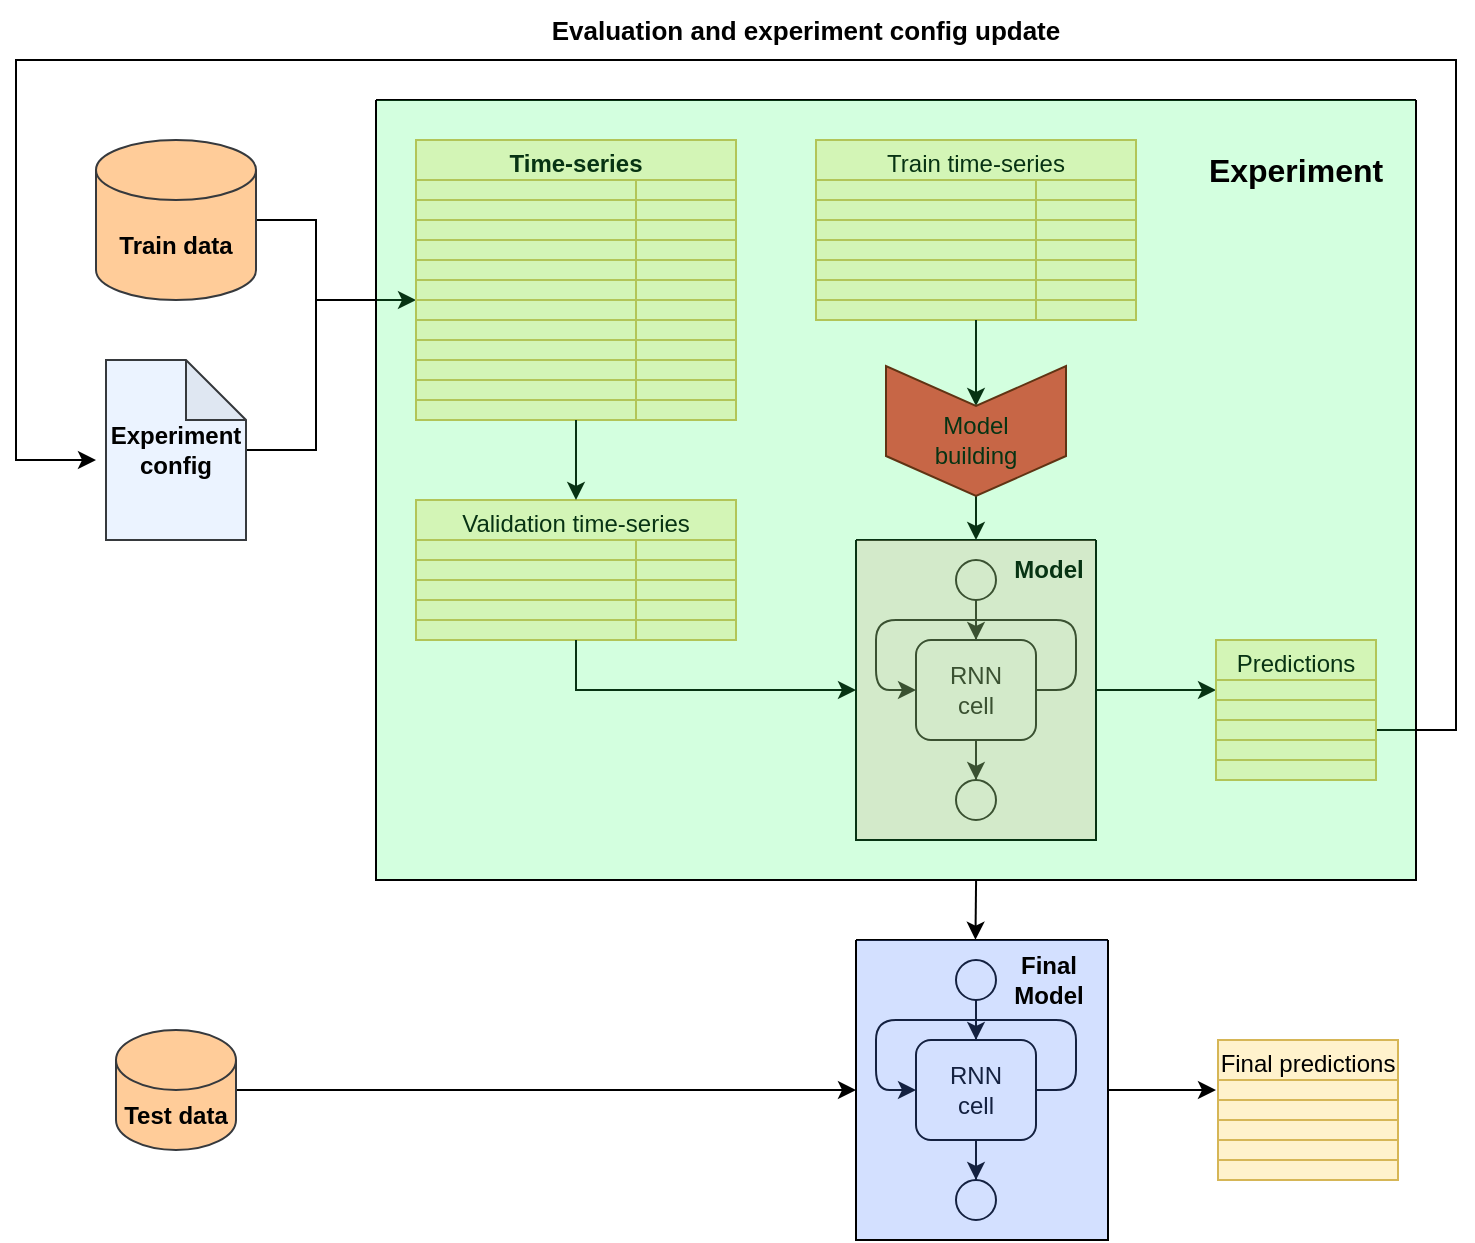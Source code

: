 <mxfile version="21.1.1" type="device">
  <diagram id="prtHgNgQTEPvFCAcTncT" name="Page-1">
    <mxGraphModel dx="1026" dy="669" grid="1" gridSize="10" guides="1" tooltips="1" connect="1" arrows="1" fold="1" page="1" pageScale="1" pageWidth="827" pageHeight="1169" math="0" shadow="0">
      <root>
        <mxCell id="0" />
        <mxCell id="1" parent="0" />
        <mxCell id="kY5r3ShVXXyULgN734uo-365" style="edgeStyle=orthogonalEdgeStyle;rounded=0;orthogonalLoop=1;jettySize=auto;html=1;endArrow=none;endFill=0;" edge="1" parent="1" source="kY5r3ShVXXyULgN734uo-1">
          <mxGeometry relative="1" as="geometry">
            <mxPoint x="230" y="160" as="targetPoint" />
            <Array as="points">
              <mxPoint x="230" y="120" />
            </Array>
          </mxGeometry>
        </mxCell>
        <mxCell id="kY5r3ShVXXyULgN734uo-1" value="Train data" style="shape=cylinder3;whiteSpace=wrap;html=1;boundedLbl=1;backgroundOutline=1;size=15;fontStyle=1;fillColor=#ffcc99;strokeColor=#36393d;" vertex="1" parent="1">
          <mxGeometry x="120" y="80" width="80" height="80" as="geometry" />
        </mxCell>
        <mxCell id="kY5r3ShVXXyULgN734uo-375" style="edgeStyle=orthogonalEdgeStyle;rounded=0;orthogonalLoop=1;jettySize=auto;html=1;entryX=0;entryY=0.5;entryDx=0;entryDy=0;" edge="1" parent="1" source="kY5r3ShVXXyULgN734uo-2" target="kY5r3ShVXXyULgN734uo-373">
          <mxGeometry relative="1" as="geometry" />
        </mxCell>
        <mxCell id="kY5r3ShVXXyULgN734uo-2" value="Test data" style="shape=cylinder3;whiteSpace=wrap;html=1;boundedLbl=1;backgroundOutline=1;size=15;fontStyle=1;fillColor=#ffcc99;strokeColor=#36393d;" vertex="1" parent="1">
          <mxGeometry x="130" y="525" width="60" height="60" as="geometry" />
        </mxCell>
        <mxCell id="kY5r3ShVXXyULgN734uo-363" style="edgeStyle=orthogonalEdgeStyle;rounded=0;orthogonalLoop=1;jettySize=auto;html=1;entryX=0;entryY=0.5;entryDx=0;entryDy=0;" edge="1" parent="1" source="kY5r3ShVXXyULgN734uo-3" target="kY5r3ShVXXyULgN734uo-39">
          <mxGeometry relative="1" as="geometry">
            <Array as="points">
              <mxPoint x="230" y="235" />
              <mxPoint x="230" y="160" />
            </Array>
          </mxGeometry>
        </mxCell>
        <mxCell id="kY5r3ShVXXyULgN734uo-3" value="Experiment&lt;br&gt;config" style="shape=note;whiteSpace=wrap;html=1;backgroundOutline=1;darkOpacity=0.05;fontStyle=1;fillColor=#EBF3FF;strokeColor=#36393d;" vertex="1" parent="1">
          <mxGeometry x="125" y="190" width="70" height="90" as="geometry" />
        </mxCell>
        <mxCell id="kY5r3ShVXXyULgN734uo-33" value="Time-series" style="swimlane;whiteSpace=wrap;html=1;movable=1;resizable=1;rotatable=1;deletable=1;editable=1;locked=0;connectable=1;fillColor=#fff2cc;strokeColor=#d6b656;" vertex="1" parent="1">
          <mxGeometry x="280" y="80" width="160" height="140" as="geometry" />
        </mxCell>
        <mxCell id="kY5r3ShVXXyULgN734uo-39" value="" style="shape=table;startSize=0;container=1;collapsible=0;childLayout=tableLayout;fontSize=16;movable=1;resizable=1;rotatable=1;deletable=1;editable=1;locked=0;connectable=1;fillColor=#fff2cc;strokeColor=#d6b656;" vertex="1" parent="kY5r3ShVXXyULgN734uo-33">
          <mxGeometry y="20" width="160" height="120" as="geometry" />
        </mxCell>
        <mxCell id="kY5r3ShVXXyULgN734uo-93" style="shape=tableRow;horizontal=0;startSize=0;swimlaneHead=0;swimlaneBody=0;strokeColor=inherit;top=0;left=0;bottom=0;right=0;collapsible=0;dropTarget=0;fillColor=none;points=[[0,0.5],[1,0.5]];portConstraint=eastwest;fontSize=16;movable=0;resizable=0;rotatable=0;deletable=0;editable=0;locked=1;connectable=0;" vertex="1" parent="kY5r3ShVXXyULgN734uo-39">
          <mxGeometry width="160" height="10" as="geometry" />
        </mxCell>
        <mxCell id="kY5r3ShVXXyULgN734uo-94" style="shape=partialRectangle;html=1;whiteSpace=wrap;connectable=0;strokeColor=inherit;overflow=hidden;fillColor=none;top=0;left=0;bottom=0;right=0;pointerEvents=1;fontSize=16;movable=0;resizable=0;rotatable=0;deletable=0;editable=0;locked=1;" vertex="1" parent="kY5r3ShVXXyULgN734uo-93">
          <mxGeometry width="110" height="10" as="geometry">
            <mxRectangle width="110" height="10" as="alternateBounds" />
          </mxGeometry>
        </mxCell>
        <mxCell id="kY5r3ShVXXyULgN734uo-95" value="" style="shape=partialRectangle;html=1;whiteSpace=wrap;connectable=0;strokeColor=inherit;overflow=hidden;fillColor=none;top=0;left=0;bottom=0;right=0;pointerEvents=1;fontSize=16;movable=0;resizable=0;rotatable=0;deletable=0;editable=0;locked=1;" vertex="1" parent="kY5r3ShVXXyULgN734uo-93">
          <mxGeometry x="110" width="50" height="10" as="geometry">
            <mxRectangle width="50" height="10" as="alternateBounds" />
          </mxGeometry>
        </mxCell>
        <mxCell id="kY5r3ShVXXyULgN734uo-90" style="shape=tableRow;horizontal=0;startSize=0;swimlaneHead=0;swimlaneBody=0;strokeColor=inherit;top=0;left=0;bottom=0;right=0;collapsible=0;dropTarget=0;fillColor=none;points=[[0,0.5],[1,0.5]];portConstraint=eastwest;fontSize=16;movable=0;resizable=0;rotatable=0;deletable=0;editable=0;locked=1;connectable=0;" vertex="1" parent="kY5r3ShVXXyULgN734uo-39">
          <mxGeometry y="10" width="160" height="10" as="geometry" />
        </mxCell>
        <mxCell id="kY5r3ShVXXyULgN734uo-91" style="shape=partialRectangle;html=1;whiteSpace=wrap;connectable=0;strokeColor=inherit;overflow=hidden;fillColor=none;top=0;left=0;bottom=0;right=0;pointerEvents=1;fontSize=16;movable=0;resizable=0;rotatable=0;deletable=0;editable=0;locked=1;" vertex="1" parent="kY5r3ShVXXyULgN734uo-90">
          <mxGeometry width="110" height="10" as="geometry">
            <mxRectangle width="110" height="10" as="alternateBounds" />
          </mxGeometry>
        </mxCell>
        <mxCell id="kY5r3ShVXXyULgN734uo-92" style="shape=partialRectangle;html=1;whiteSpace=wrap;connectable=0;strokeColor=inherit;overflow=hidden;fillColor=none;top=0;left=0;bottom=0;right=0;pointerEvents=1;fontSize=16;movable=0;resizable=0;rotatable=0;deletable=0;editable=0;locked=1;" vertex="1" parent="kY5r3ShVXXyULgN734uo-90">
          <mxGeometry x="110" width="50" height="10" as="geometry">
            <mxRectangle width="50" height="10" as="alternateBounds" />
          </mxGeometry>
        </mxCell>
        <mxCell id="kY5r3ShVXXyULgN734uo-87" style="shape=tableRow;horizontal=0;startSize=0;swimlaneHead=0;swimlaneBody=0;strokeColor=inherit;top=0;left=0;bottom=0;right=0;collapsible=0;dropTarget=0;fillColor=none;points=[[0,0.5],[1,0.5]];portConstraint=eastwest;fontSize=16;movable=0;resizable=0;rotatable=0;deletable=0;editable=0;locked=1;connectable=0;" vertex="1" parent="kY5r3ShVXXyULgN734uo-39">
          <mxGeometry y="20" width="160" height="10" as="geometry" />
        </mxCell>
        <mxCell id="kY5r3ShVXXyULgN734uo-88" style="shape=partialRectangle;html=1;whiteSpace=wrap;connectable=0;strokeColor=inherit;overflow=hidden;fillColor=none;top=0;left=0;bottom=0;right=0;pointerEvents=1;fontSize=16;movable=0;resizable=0;rotatable=0;deletable=0;editable=0;locked=1;" vertex="1" parent="kY5r3ShVXXyULgN734uo-87">
          <mxGeometry width="110" height="10" as="geometry">
            <mxRectangle width="110" height="10" as="alternateBounds" />
          </mxGeometry>
        </mxCell>
        <mxCell id="kY5r3ShVXXyULgN734uo-89" style="shape=partialRectangle;html=1;whiteSpace=wrap;connectable=0;strokeColor=inherit;overflow=hidden;fillColor=none;top=0;left=0;bottom=0;right=0;pointerEvents=1;fontSize=16;movable=0;resizable=0;rotatable=0;deletable=0;editable=0;locked=1;" vertex="1" parent="kY5r3ShVXXyULgN734uo-87">
          <mxGeometry x="110" width="50" height="10" as="geometry">
            <mxRectangle width="50" height="10" as="alternateBounds" />
          </mxGeometry>
        </mxCell>
        <mxCell id="kY5r3ShVXXyULgN734uo-84" style="shape=tableRow;horizontal=0;startSize=0;swimlaneHead=0;swimlaneBody=0;strokeColor=inherit;top=0;left=0;bottom=0;right=0;collapsible=0;dropTarget=0;fillColor=none;points=[[0,0.5],[1,0.5]];portConstraint=eastwest;fontSize=16;movable=0;resizable=0;rotatable=0;deletable=0;editable=0;locked=1;connectable=0;" vertex="1" parent="kY5r3ShVXXyULgN734uo-39">
          <mxGeometry y="30" width="160" height="10" as="geometry" />
        </mxCell>
        <mxCell id="kY5r3ShVXXyULgN734uo-85" style="shape=partialRectangle;html=1;whiteSpace=wrap;connectable=0;strokeColor=inherit;overflow=hidden;fillColor=none;top=0;left=0;bottom=0;right=0;pointerEvents=1;fontSize=16;movable=0;resizable=0;rotatable=0;deletable=0;editable=0;locked=1;" vertex="1" parent="kY5r3ShVXXyULgN734uo-84">
          <mxGeometry width="110" height="10" as="geometry">
            <mxRectangle width="110" height="10" as="alternateBounds" />
          </mxGeometry>
        </mxCell>
        <mxCell id="kY5r3ShVXXyULgN734uo-86" style="shape=partialRectangle;html=1;whiteSpace=wrap;connectable=0;strokeColor=inherit;overflow=hidden;fillColor=none;top=0;left=0;bottom=0;right=0;pointerEvents=1;fontSize=16;movable=0;resizable=0;rotatable=0;deletable=0;editable=0;locked=1;" vertex="1" parent="kY5r3ShVXXyULgN734uo-84">
          <mxGeometry x="110" width="50" height="10" as="geometry">
            <mxRectangle width="50" height="10" as="alternateBounds" />
          </mxGeometry>
        </mxCell>
        <mxCell id="kY5r3ShVXXyULgN734uo-81" style="shape=tableRow;horizontal=0;startSize=0;swimlaneHead=0;swimlaneBody=0;strokeColor=inherit;top=0;left=0;bottom=0;right=0;collapsible=0;dropTarget=0;fillColor=none;points=[[0,0.5],[1,0.5]];portConstraint=eastwest;fontSize=16;movable=0;resizable=0;rotatable=0;deletable=0;editable=0;locked=1;connectable=0;" vertex="1" parent="kY5r3ShVXXyULgN734uo-39">
          <mxGeometry y="40" width="160" height="10" as="geometry" />
        </mxCell>
        <mxCell id="kY5r3ShVXXyULgN734uo-82" style="shape=partialRectangle;html=1;whiteSpace=wrap;connectable=0;strokeColor=inherit;overflow=hidden;fillColor=none;top=0;left=0;bottom=0;right=0;pointerEvents=1;fontSize=16;movable=0;resizable=0;rotatable=0;deletable=0;editable=0;locked=1;" vertex="1" parent="kY5r3ShVXXyULgN734uo-81">
          <mxGeometry width="110" height="10" as="geometry">
            <mxRectangle width="110" height="10" as="alternateBounds" />
          </mxGeometry>
        </mxCell>
        <mxCell id="kY5r3ShVXXyULgN734uo-83" style="shape=partialRectangle;html=1;whiteSpace=wrap;connectable=0;strokeColor=inherit;overflow=hidden;fillColor=none;top=0;left=0;bottom=0;right=0;pointerEvents=1;fontSize=16;movable=0;resizable=0;rotatable=0;deletable=0;editable=0;locked=1;" vertex="1" parent="kY5r3ShVXXyULgN734uo-81">
          <mxGeometry x="110" width="50" height="10" as="geometry">
            <mxRectangle width="50" height="10" as="alternateBounds" />
          </mxGeometry>
        </mxCell>
        <mxCell id="kY5r3ShVXXyULgN734uo-78" style="shape=tableRow;horizontal=0;startSize=0;swimlaneHead=0;swimlaneBody=0;strokeColor=inherit;top=0;left=0;bottom=0;right=0;collapsible=0;dropTarget=0;fillColor=none;points=[[0,0.5],[1,0.5]];portConstraint=eastwest;fontSize=16;movable=0;resizable=0;rotatable=0;deletable=0;editable=0;locked=1;connectable=0;" vertex="1" parent="kY5r3ShVXXyULgN734uo-39">
          <mxGeometry y="50" width="160" height="10" as="geometry" />
        </mxCell>
        <mxCell id="kY5r3ShVXXyULgN734uo-79" style="shape=partialRectangle;html=1;whiteSpace=wrap;connectable=0;strokeColor=inherit;overflow=hidden;fillColor=none;top=0;left=0;bottom=0;right=0;pointerEvents=1;fontSize=16;movable=0;resizable=0;rotatable=0;deletable=0;editable=0;locked=1;" vertex="1" parent="kY5r3ShVXXyULgN734uo-78">
          <mxGeometry width="110" height="10" as="geometry">
            <mxRectangle width="110" height="10" as="alternateBounds" />
          </mxGeometry>
        </mxCell>
        <mxCell id="kY5r3ShVXXyULgN734uo-80" style="shape=partialRectangle;html=1;whiteSpace=wrap;connectable=0;strokeColor=inherit;overflow=hidden;fillColor=none;top=0;left=0;bottom=0;right=0;pointerEvents=1;fontSize=16;movable=0;resizable=0;rotatable=0;deletable=0;editable=0;locked=1;" vertex="1" parent="kY5r3ShVXXyULgN734uo-78">
          <mxGeometry x="110" width="50" height="10" as="geometry">
            <mxRectangle width="50" height="10" as="alternateBounds" />
          </mxGeometry>
        </mxCell>
        <mxCell id="kY5r3ShVXXyULgN734uo-75" style="shape=tableRow;horizontal=0;startSize=0;swimlaneHead=0;swimlaneBody=0;strokeColor=inherit;top=0;left=0;bottom=0;right=0;collapsible=0;dropTarget=0;fillColor=none;points=[[0,0.5],[1,0.5]];portConstraint=eastwest;fontSize=16;movable=0;resizable=0;rotatable=0;deletable=0;editable=0;locked=1;connectable=0;" vertex="1" parent="kY5r3ShVXXyULgN734uo-39">
          <mxGeometry y="60" width="160" height="10" as="geometry" />
        </mxCell>
        <mxCell id="kY5r3ShVXXyULgN734uo-76" style="shape=partialRectangle;html=1;whiteSpace=wrap;connectable=0;strokeColor=inherit;overflow=hidden;fillColor=none;top=0;left=0;bottom=0;right=0;pointerEvents=1;fontSize=16;movable=0;resizable=0;rotatable=0;deletable=0;editable=0;locked=1;" vertex="1" parent="kY5r3ShVXXyULgN734uo-75">
          <mxGeometry width="110" height="10" as="geometry">
            <mxRectangle width="110" height="10" as="alternateBounds" />
          </mxGeometry>
        </mxCell>
        <mxCell id="kY5r3ShVXXyULgN734uo-77" style="shape=partialRectangle;html=1;whiteSpace=wrap;connectable=0;strokeColor=inherit;overflow=hidden;fillColor=none;top=0;left=0;bottom=0;right=0;pointerEvents=1;fontSize=16;movable=0;resizable=0;rotatable=0;deletable=0;editable=0;locked=1;" vertex="1" parent="kY5r3ShVXXyULgN734uo-75">
          <mxGeometry x="110" width="50" height="10" as="geometry">
            <mxRectangle width="50" height="10" as="alternateBounds" />
          </mxGeometry>
        </mxCell>
        <mxCell id="kY5r3ShVXXyULgN734uo-72" style="shape=tableRow;horizontal=0;startSize=0;swimlaneHead=0;swimlaneBody=0;strokeColor=inherit;top=0;left=0;bottom=0;right=0;collapsible=0;dropTarget=0;fillColor=none;points=[[0,0.5],[1,0.5]];portConstraint=eastwest;fontSize=16;movable=0;resizable=0;rotatable=0;deletable=0;editable=0;locked=1;connectable=0;" vertex="1" parent="kY5r3ShVXXyULgN734uo-39">
          <mxGeometry y="70" width="160" height="10" as="geometry" />
        </mxCell>
        <mxCell id="kY5r3ShVXXyULgN734uo-73" style="shape=partialRectangle;html=1;whiteSpace=wrap;connectable=0;strokeColor=inherit;overflow=hidden;fillColor=none;top=0;left=0;bottom=0;right=0;pointerEvents=1;fontSize=16;movable=0;resizable=0;rotatable=0;deletable=0;editable=0;locked=1;" vertex="1" parent="kY5r3ShVXXyULgN734uo-72">
          <mxGeometry width="110" height="10" as="geometry">
            <mxRectangle width="110" height="10" as="alternateBounds" />
          </mxGeometry>
        </mxCell>
        <mxCell id="kY5r3ShVXXyULgN734uo-74" style="shape=partialRectangle;html=1;whiteSpace=wrap;connectable=0;strokeColor=inherit;overflow=hidden;fillColor=none;top=0;left=0;bottom=0;right=0;pointerEvents=1;fontSize=16;movable=0;resizable=0;rotatable=0;deletable=0;editable=0;locked=1;" vertex="1" parent="kY5r3ShVXXyULgN734uo-72">
          <mxGeometry x="110" width="50" height="10" as="geometry">
            <mxRectangle width="50" height="10" as="alternateBounds" />
          </mxGeometry>
        </mxCell>
        <mxCell id="kY5r3ShVXXyULgN734uo-96" style="shape=tableRow;horizontal=0;startSize=0;swimlaneHead=0;swimlaneBody=0;strokeColor=inherit;top=0;left=0;bottom=0;right=0;collapsible=0;dropTarget=0;fillColor=none;points=[[0,0.5],[1,0.5]];portConstraint=eastwest;fontSize=16;movable=0;resizable=0;rotatable=0;deletable=0;editable=0;locked=1;connectable=0;" vertex="1" parent="kY5r3ShVXXyULgN734uo-39">
          <mxGeometry y="80" width="160" height="10" as="geometry" />
        </mxCell>
        <mxCell id="kY5r3ShVXXyULgN734uo-97" style="shape=partialRectangle;html=1;whiteSpace=wrap;connectable=0;strokeColor=inherit;overflow=hidden;fillColor=none;top=0;left=0;bottom=0;right=0;pointerEvents=1;fontSize=16;movable=0;resizable=0;rotatable=0;deletable=0;editable=0;locked=1;" vertex="1" parent="kY5r3ShVXXyULgN734uo-96">
          <mxGeometry width="110" height="10" as="geometry">
            <mxRectangle width="110" height="10" as="alternateBounds" />
          </mxGeometry>
        </mxCell>
        <mxCell id="kY5r3ShVXXyULgN734uo-98" style="shape=partialRectangle;html=1;whiteSpace=wrap;connectable=0;strokeColor=inherit;overflow=hidden;fillColor=none;top=0;left=0;bottom=0;right=0;pointerEvents=1;fontSize=16;movable=0;resizable=0;rotatable=0;deletable=0;editable=0;locked=1;" vertex="1" parent="kY5r3ShVXXyULgN734uo-96">
          <mxGeometry x="110" width="50" height="10" as="geometry">
            <mxRectangle width="50" height="10" as="alternateBounds" />
          </mxGeometry>
        </mxCell>
        <mxCell id="kY5r3ShVXXyULgN734uo-99" style="shape=tableRow;horizontal=0;startSize=0;swimlaneHead=0;swimlaneBody=0;strokeColor=inherit;top=0;left=0;bottom=0;right=0;collapsible=0;dropTarget=0;fillColor=none;points=[[0,0.5],[1,0.5]];portConstraint=eastwest;fontSize=16;movable=0;resizable=0;rotatable=0;deletable=0;editable=0;locked=1;connectable=0;" vertex="1" parent="kY5r3ShVXXyULgN734uo-39">
          <mxGeometry y="90" width="160" height="10" as="geometry" />
        </mxCell>
        <mxCell id="kY5r3ShVXXyULgN734uo-100" style="shape=partialRectangle;html=1;whiteSpace=wrap;connectable=0;strokeColor=inherit;overflow=hidden;fillColor=none;top=0;left=0;bottom=0;right=0;pointerEvents=1;fontSize=16;movable=0;resizable=0;rotatable=0;deletable=0;editable=0;locked=1;" vertex="1" parent="kY5r3ShVXXyULgN734uo-99">
          <mxGeometry width="110" height="10" as="geometry">
            <mxRectangle width="110" height="10" as="alternateBounds" />
          </mxGeometry>
        </mxCell>
        <mxCell id="kY5r3ShVXXyULgN734uo-101" style="shape=partialRectangle;html=1;whiteSpace=wrap;connectable=0;strokeColor=inherit;overflow=hidden;fillColor=none;top=0;left=0;bottom=0;right=0;pointerEvents=1;fontSize=16;movable=0;resizable=0;rotatable=0;deletable=0;editable=0;locked=1;" vertex="1" parent="kY5r3ShVXXyULgN734uo-99">
          <mxGeometry x="110" width="50" height="10" as="geometry">
            <mxRectangle width="50" height="10" as="alternateBounds" />
          </mxGeometry>
        </mxCell>
        <mxCell id="kY5r3ShVXXyULgN734uo-102" style="shape=tableRow;horizontal=0;startSize=0;swimlaneHead=0;swimlaneBody=0;strokeColor=inherit;top=0;left=0;bottom=0;right=0;collapsible=0;dropTarget=0;fillColor=none;points=[[0,0.5],[1,0.5]];portConstraint=eastwest;fontSize=16;movable=0;resizable=0;rotatable=0;deletable=0;editable=0;locked=1;connectable=0;" vertex="1" parent="kY5r3ShVXXyULgN734uo-39">
          <mxGeometry y="100" width="160" height="10" as="geometry" />
        </mxCell>
        <mxCell id="kY5r3ShVXXyULgN734uo-103" style="shape=partialRectangle;html=1;whiteSpace=wrap;connectable=0;strokeColor=inherit;overflow=hidden;fillColor=none;top=0;left=0;bottom=0;right=0;pointerEvents=1;fontSize=16;movable=0;resizable=0;rotatable=0;deletable=0;editable=0;locked=1;" vertex="1" parent="kY5r3ShVXXyULgN734uo-102">
          <mxGeometry width="110" height="10" as="geometry">
            <mxRectangle width="110" height="10" as="alternateBounds" />
          </mxGeometry>
        </mxCell>
        <mxCell id="kY5r3ShVXXyULgN734uo-104" style="shape=partialRectangle;html=1;whiteSpace=wrap;connectable=0;strokeColor=inherit;overflow=hidden;fillColor=none;top=0;left=0;bottom=0;right=0;pointerEvents=1;fontSize=16;movable=0;resizable=0;rotatable=0;deletable=0;editable=0;locked=1;" vertex="1" parent="kY5r3ShVXXyULgN734uo-102">
          <mxGeometry x="110" width="50" height="10" as="geometry">
            <mxRectangle width="50" height="10" as="alternateBounds" />
          </mxGeometry>
        </mxCell>
        <mxCell id="kY5r3ShVXXyULgN734uo-52" style="shape=tableRow;horizontal=0;startSize=0;swimlaneHead=0;swimlaneBody=0;strokeColor=inherit;top=0;left=0;bottom=0;right=0;collapsible=0;dropTarget=0;fillColor=none;points=[[0,0.5],[1,0.5]];portConstraint=eastwest;fontSize=16;movable=0;resizable=0;rotatable=0;deletable=0;editable=0;locked=1;connectable=0;" vertex="1" parent="kY5r3ShVXXyULgN734uo-39">
          <mxGeometry y="110" width="160" height="10" as="geometry" />
        </mxCell>
        <mxCell id="kY5r3ShVXXyULgN734uo-53" style="shape=partialRectangle;html=1;whiteSpace=wrap;connectable=0;strokeColor=inherit;overflow=hidden;fillColor=none;top=0;left=0;bottom=0;right=0;pointerEvents=1;fontSize=16;movable=0;resizable=0;rotatable=0;deletable=0;editable=0;locked=1;" vertex="1" parent="kY5r3ShVXXyULgN734uo-52">
          <mxGeometry width="110" height="10" as="geometry">
            <mxRectangle width="110" height="10" as="alternateBounds" />
          </mxGeometry>
        </mxCell>
        <mxCell id="kY5r3ShVXXyULgN734uo-55" style="shape=partialRectangle;html=1;whiteSpace=wrap;connectable=0;strokeColor=inherit;overflow=hidden;fillColor=none;top=0;left=0;bottom=0;right=0;pointerEvents=1;fontSize=16;movable=0;resizable=0;rotatable=0;deletable=0;editable=0;locked=1;" vertex="1" parent="kY5r3ShVXXyULgN734uo-52">
          <mxGeometry x="110" width="50" height="10" as="geometry">
            <mxRectangle width="50" height="10" as="alternateBounds" />
          </mxGeometry>
        </mxCell>
        <mxCell id="kY5r3ShVXXyULgN734uo-218" value="Train time-series" style="swimlane;whiteSpace=wrap;html=1;movable=1;resizable=1;rotatable=1;deletable=1;editable=1;locked=0;connectable=1;fontStyle=0;fillColor=#fff2cc;strokeColor=#d6b656;" vertex="1" parent="1">
          <mxGeometry x="480" y="80" width="160" height="90" as="geometry" />
        </mxCell>
        <mxCell id="kY5r3ShVXXyULgN734uo-219" value="" style="shape=table;startSize=0;container=1;collapsible=0;childLayout=tableLayout;fontSize=16;movable=1;resizable=1;rotatable=1;deletable=1;editable=1;locked=0;connectable=1;fillColor=#fff2cc;strokeColor=#d6b656;" vertex="1" parent="kY5r3ShVXXyULgN734uo-218">
          <mxGeometry y="20" width="160" height="70" as="geometry" />
        </mxCell>
        <mxCell id="kY5r3ShVXXyULgN734uo-220" style="shape=tableRow;horizontal=0;startSize=0;swimlaneHead=0;swimlaneBody=0;strokeColor=inherit;top=0;left=0;bottom=0;right=0;collapsible=0;dropTarget=0;fillColor=none;points=[[0,0.5],[1,0.5]];portConstraint=eastwest;fontSize=16;movable=0;resizable=0;rotatable=0;deletable=0;editable=0;locked=1;connectable=0;" vertex="1" parent="kY5r3ShVXXyULgN734uo-219">
          <mxGeometry width="160" height="10" as="geometry" />
        </mxCell>
        <mxCell id="kY5r3ShVXXyULgN734uo-221" style="shape=partialRectangle;html=1;whiteSpace=wrap;connectable=0;strokeColor=inherit;overflow=hidden;fillColor=none;top=0;left=0;bottom=0;right=0;pointerEvents=1;fontSize=16;movable=0;resizable=0;rotatable=0;deletable=0;editable=0;locked=1;" vertex="1" parent="kY5r3ShVXXyULgN734uo-220">
          <mxGeometry width="110" height="10" as="geometry">
            <mxRectangle width="110" height="10" as="alternateBounds" />
          </mxGeometry>
        </mxCell>
        <mxCell id="kY5r3ShVXXyULgN734uo-222" value="" style="shape=partialRectangle;html=1;whiteSpace=wrap;connectable=0;strokeColor=inherit;overflow=hidden;fillColor=none;top=0;left=0;bottom=0;right=0;pointerEvents=1;fontSize=16;movable=0;resizable=0;rotatable=0;deletable=0;editable=0;locked=1;" vertex="1" parent="kY5r3ShVXXyULgN734uo-220">
          <mxGeometry x="110" width="50" height="10" as="geometry">
            <mxRectangle width="50" height="10" as="alternateBounds" />
          </mxGeometry>
        </mxCell>
        <mxCell id="kY5r3ShVXXyULgN734uo-223" style="shape=tableRow;horizontal=0;startSize=0;swimlaneHead=0;swimlaneBody=0;strokeColor=inherit;top=0;left=0;bottom=0;right=0;collapsible=0;dropTarget=0;fillColor=none;points=[[0,0.5],[1,0.5]];portConstraint=eastwest;fontSize=16;movable=0;resizable=0;rotatable=0;deletable=0;editable=0;locked=1;connectable=0;" vertex="1" parent="kY5r3ShVXXyULgN734uo-219">
          <mxGeometry y="10" width="160" height="10" as="geometry" />
        </mxCell>
        <mxCell id="kY5r3ShVXXyULgN734uo-224" style="shape=partialRectangle;html=1;whiteSpace=wrap;connectable=0;strokeColor=inherit;overflow=hidden;fillColor=none;top=0;left=0;bottom=0;right=0;pointerEvents=1;fontSize=16;movable=0;resizable=0;rotatable=0;deletable=0;editable=0;locked=1;" vertex="1" parent="kY5r3ShVXXyULgN734uo-223">
          <mxGeometry width="110" height="10" as="geometry">
            <mxRectangle width="110" height="10" as="alternateBounds" />
          </mxGeometry>
        </mxCell>
        <mxCell id="kY5r3ShVXXyULgN734uo-225" style="shape=partialRectangle;html=1;whiteSpace=wrap;connectable=0;strokeColor=inherit;overflow=hidden;fillColor=none;top=0;left=0;bottom=0;right=0;pointerEvents=1;fontSize=16;movable=0;resizable=0;rotatable=0;deletable=0;editable=0;locked=1;" vertex="1" parent="kY5r3ShVXXyULgN734uo-223">
          <mxGeometry x="110" width="50" height="10" as="geometry">
            <mxRectangle width="50" height="10" as="alternateBounds" />
          </mxGeometry>
        </mxCell>
        <mxCell id="kY5r3ShVXXyULgN734uo-226" style="shape=tableRow;horizontal=0;startSize=0;swimlaneHead=0;swimlaneBody=0;strokeColor=inherit;top=0;left=0;bottom=0;right=0;collapsible=0;dropTarget=0;fillColor=none;points=[[0,0.5],[1,0.5]];portConstraint=eastwest;fontSize=16;movable=0;resizable=0;rotatable=0;deletable=0;editable=0;locked=1;connectable=0;" vertex="1" parent="kY5r3ShVXXyULgN734uo-219">
          <mxGeometry y="20" width="160" height="10" as="geometry" />
        </mxCell>
        <mxCell id="kY5r3ShVXXyULgN734uo-227" style="shape=partialRectangle;html=1;whiteSpace=wrap;connectable=0;strokeColor=inherit;overflow=hidden;fillColor=none;top=0;left=0;bottom=0;right=0;pointerEvents=1;fontSize=16;movable=0;resizable=0;rotatable=0;deletable=0;editable=0;locked=1;" vertex="1" parent="kY5r3ShVXXyULgN734uo-226">
          <mxGeometry width="110" height="10" as="geometry">
            <mxRectangle width="110" height="10" as="alternateBounds" />
          </mxGeometry>
        </mxCell>
        <mxCell id="kY5r3ShVXXyULgN734uo-228" style="shape=partialRectangle;html=1;whiteSpace=wrap;connectable=0;strokeColor=inherit;overflow=hidden;fillColor=none;top=0;left=0;bottom=0;right=0;pointerEvents=1;fontSize=16;movable=0;resizable=0;rotatable=0;deletable=0;editable=0;locked=1;" vertex="1" parent="kY5r3ShVXXyULgN734uo-226">
          <mxGeometry x="110" width="50" height="10" as="geometry">
            <mxRectangle width="50" height="10" as="alternateBounds" />
          </mxGeometry>
        </mxCell>
        <mxCell id="kY5r3ShVXXyULgN734uo-229" style="shape=tableRow;horizontal=0;startSize=0;swimlaneHead=0;swimlaneBody=0;strokeColor=inherit;top=0;left=0;bottom=0;right=0;collapsible=0;dropTarget=0;fillColor=none;points=[[0,0.5],[1,0.5]];portConstraint=eastwest;fontSize=16;movable=0;resizable=0;rotatable=0;deletable=0;editable=0;locked=1;connectable=0;" vertex="1" parent="kY5r3ShVXXyULgN734uo-219">
          <mxGeometry y="30" width="160" height="10" as="geometry" />
        </mxCell>
        <mxCell id="kY5r3ShVXXyULgN734uo-230" style="shape=partialRectangle;html=1;whiteSpace=wrap;connectable=0;strokeColor=inherit;overflow=hidden;fillColor=none;top=0;left=0;bottom=0;right=0;pointerEvents=1;fontSize=16;movable=0;resizable=0;rotatable=0;deletable=0;editable=0;locked=1;" vertex="1" parent="kY5r3ShVXXyULgN734uo-229">
          <mxGeometry width="110" height="10" as="geometry">
            <mxRectangle width="110" height="10" as="alternateBounds" />
          </mxGeometry>
        </mxCell>
        <mxCell id="kY5r3ShVXXyULgN734uo-231" style="shape=partialRectangle;html=1;whiteSpace=wrap;connectable=0;strokeColor=inherit;overflow=hidden;fillColor=none;top=0;left=0;bottom=0;right=0;pointerEvents=1;fontSize=16;movable=0;resizable=0;rotatable=0;deletable=0;editable=0;locked=1;" vertex="1" parent="kY5r3ShVXXyULgN734uo-229">
          <mxGeometry x="110" width="50" height="10" as="geometry">
            <mxRectangle width="50" height="10" as="alternateBounds" />
          </mxGeometry>
        </mxCell>
        <mxCell id="kY5r3ShVXXyULgN734uo-232" style="shape=tableRow;horizontal=0;startSize=0;swimlaneHead=0;swimlaneBody=0;strokeColor=inherit;top=0;left=0;bottom=0;right=0;collapsible=0;dropTarget=0;fillColor=none;points=[[0,0.5],[1,0.5]];portConstraint=eastwest;fontSize=16;movable=0;resizable=0;rotatable=0;deletable=0;editable=0;locked=1;connectable=0;" vertex="1" parent="kY5r3ShVXXyULgN734uo-219">
          <mxGeometry y="40" width="160" height="10" as="geometry" />
        </mxCell>
        <mxCell id="kY5r3ShVXXyULgN734uo-233" style="shape=partialRectangle;html=1;whiteSpace=wrap;connectable=0;strokeColor=inherit;overflow=hidden;fillColor=none;top=0;left=0;bottom=0;right=0;pointerEvents=1;fontSize=16;movable=0;resizable=0;rotatable=0;deletable=0;editable=0;locked=1;" vertex="1" parent="kY5r3ShVXXyULgN734uo-232">
          <mxGeometry width="110" height="10" as="geometry">
            <mxRectangle width="110" height="10" as="alternateBounds" />
          </mxGeometry>
        </mxCell>
        <mxCell id="kY5r3ShVXXyULgN734uo-234" style="shape=partialRectangle;html=1;whiteSpace=wrap;connectable=0;strokeColor=inherit;overflow=hidden;fillColor=none;top=0;left=0;bottom=0;right=0;pointerEvents=1;fontSize=16;movable=0;resizable=0;rotatable=0;deletable=0;editable=0;locked=1;" vertex="1" parent="kY5r3ShVXXyULgN734uo-232">
          <mxGeometry x="110" width="50" height="10" as="geometry">
            <mxRectangle width="50" height="10" as="alternateBounds" />
          </mxGeometry>
        </mxCell>
        <mxCell id="kY5r3ShVXXyULgN734uo-235" style="shape=tableRow;horizontal=0;startSize=0;swimlaneHead=0;swimlaneBody=0;strokeColor=inherit;top=0;left=0;bottom=0;right=0;collapsible=0;dropTarget=0;fillColor=none;points=[[0,0.5],[1,0.5]];portConstraint=eastwest;fontSize=16;movable=0;resizable=0;rotatable=0;deletable=0;editable=0;locked=1;connectable=0;" vertex="1" parent="kY5r3ShVXXyULgN734uo-219">
          <mxGeometry y="50" width="160" height="10" as="geometry" />
        </mxCell>
        <mxCell id="kY5r3ShVXXyULgN734uo-236" style="shape=partialRectangle;html=1;whiteSpace=wrap;connectable=0;strokeColor=inherit;overflow=hidden;fillColor=none;top=0;left=0;bottom=0;right=0;pointerEvents=1;fontSize=16;movable=0;resizable=0;rotatable=0;deletable=0;editable=0;locked=1;" vertex="1" parent="kY5r3ShVXXyULgN734uo-235">
          <mxGeometry width="110" height="10" as="geometry">
            <mxRectangle width="110" height="10" as="alternateBounds" />
          </mxGeometry>
        </mxCell>
        <mxCell id="kY5r3ShVXXyULgN734uo-237" style="shape=partialRectangle;html=1;whiteSpace=wrap;connectable=0;strokeColor=inherit;overflow=hidden;fillColor=none;top=0;left=0;bottom=0;right=0;pointerEvents=1;fontSize=16;movable=0;resizable=0;rotatable=0;deletable=0;editable=0;locked=1;" vertex="1" parent="kY5r3ShVXXyULgN734uo-235">
          <mxGeometry x="110" width="50" height="10" as="geometry">
            <mxRectangle width="50" height="10" as="alternateBounds" />
          </mxGeometry>
        </mxCell>
        <mxCell id="kY5r3ShVXXyULgN734uo-238" style="shape=tableRow;horizontal=0;startSize=0;swimlaneHead=0;swimlaneBody=0;strokeColor=inherit;top=0;left=0;bottom=0;right=0;collapsible=0;dropTarget=0;fillColor=none;points=[[0,0.5],[1,0.5]];portConstraint=eastwest;fontSize=16;movable=0;resizable=0;rotatable=0;deletable=0;editable=0;locked=1;connectable=0;" vertex="1" parent="kY5r3ShVXXyULgN734uo-219">
          <mxGeometry y="60" width="160" height="10" as="geometry" />
        </mxCell>
        <mxCell id="kY5r3ShVXXyULgN734uo-239" style="shape=partialRectangle;html=1;whiteSpace=wrap;connectable=0;strokeColor=inherit;overflow=hidden;fillColor=none;top=0;left=0;bottom=0;right=0;pointerEvents=1;fontSize=16;movable=0;resizable=0;rotatable=0;deletable=0;editable=0;locked=1;" vertex="1" parent="kY5r3ShVXXyULgN734uo-238">
          <mxGeometry width="110" height="10" as="geometry">
            <mxRectangle width="110" height="10" as="alternateBounds" />
          </mxGeometry>
        </mxCell>
        <mxCell id="kY5r3ShVXXyULgN734uo-240" style="shape=partialRectangle;html=1;whiteSpace=wrap;connectable=0;strokeColor=inherit;overflow=hidden;fillColor=none;top=0;left=0;bottom=0;right=0;pointerEvents=1;fontSize=16;movable=0;resizable=0;rotatable=0;deletable=0;editable=0;locked=1;" vertex="1" parent="kY5r3ShVXXyULgN734uo-238">
          <mxGeometry x="110" width="50" height="10" as="geometry">
            <mxRectangle width="50" height="10" as="alternateBounds" />
          </mxGeometry>
        </mxCell>
        <mxCell id="kY5r3ShVXXyULgN734uo-297" value="" style="endArrow=classic;html=1;rounded=0;entryX=0;entryY=0.5;entryDx=0;entryDy=0;" edge="1" parent="kY5r3ShVXXyULgN734uo-218" target="kY5r3ShVXXyULgN734uo-295">
          <mxGeometry width="50" height="50" relative="1" as="geometry">
            <mxPoint x="80" y="90" as="sourcePoint" />
            <mxPoint x="130" y="40" as="targetPoint" />
          </mxGeometry>
        </mxCell>
        <mxCell id="kY5r3ShVXXyULgN734uo-256" value="Validation time-series" style="swimlane;whiteSpace=wrap;html=1;movable=1;resizable=1;rotatable=1;deletable=1;editable=1;locked=0;connectable=1;fontStyle=0;fillColor=#fff2cc;strokeColor=#d6b656;" vertex="1" parent="1">
          <mxGeometry x="280" y="260" width="160" height="70" as="geometry" />
        </mxCell>
        <mxCell id="kY5r3ShVXXyULgN734uo-257" value="" style="shape=table;startSize=0;container=1;collapsible=0;childLayout=tableLayout;fontSize=16;movable=1;resizable=1;rotatable=1;deletable=1;editable=1;locked=0;connectable=1;fillColor=#fff2cc;strokeColor=#d6b656;" vertex="1" parent="kY5r3ShVXXyULgN734uo-256">
          <mxGeometry y="20" width="160" height="50" as="geometry" />
        </mxCell>
        <mxCell id="kY5r3ShVXXyULgN734uo-258" style="shape=tableRow;horizontal=0;startSize=0;swimlaneHead=0;swimlaneBody=0;strokeColor=inherit;top=0;left=0;bottom=0;right=0;collapsible=0;dropTarget=0;fillColor=none;points=[[0,0.5],[1,0.5]];portConstraint=eastwest;fontSize=16;movable=0;resizable=0;rotatable=0;deletable=0;editable=0;locked=1;connectable=0;" vertex="1" parent="kY5r3ShVXXyULgN734uo-257">
          <mxGeometry width="160" height="10" as="geometry" />
        </mxCell>
        <mxCell id="kY5r3ShVXXyULgN734uo-259" style="shape=partialRectangle;html=1;whiteSpace=wrap;connectable=0;strokeColor=inherit;overflow=hidden;fillColor=none;top=0;left=0;bottom=0;right=0;pointerEvents=1;fontSize=16;movable=0;resizable=0;rotatable=0;deletable=0;editable=0;locked=1;" vertex="1" parent="kY5r3ShVXXyULgN734uo-258">
          <mxGeometry width="110" height="10" as="geometry">
            <mxRectangle width="110" height="10" as="alternateBounds" />
          </mxGeometry>
        </mxCell>
        <mxCell id="kY5r3ShVXXyULgN734uo-260" value="" style="shape=partialRectangle;html=1;whiteSpace=wrap;connectable=0;strokeColor=inherit;overflow=hidden;fillColor=none;top=0;left=0;bottom=0;right=0;pointerEvents=1;fontSize=16;movable=0;resizable=0;rotatable=0;deletable=0;editable=0;locked=1;" vertex="1" parent="kY5r3ShVXXyULgN734uo-258">
          <mxGeometry x="110" width="50" height="10" as="geometry">
            <mxRectangle width="50" height="10" as="alternateBounds" />
          </mxGeometry>
        </mxCell>
        <mxCell id="kY5r3ShVXXyULgN734uo-261" style="shape=tableRow;horizontal=0;startSize=0;swimlaneHead=0;swimlaneBody=0;strokeColor=inherit;top=0;left=0;bottom=0;right=0;collapsible=0;dropTarget=0;fillColor=none;points=[[0,0.5],[1,0.5]];portConstraint=eastwest;fontSize=16;movable=0;resizable=0;rotatable=0;deletable=0;editable=0;locked=1;connectable=0;" vertex="1" parent="kY5r3ShVXXyULgN734uo-257">
          <mxGeometry y="10" width="160" height="10" as="geometry" />
        </mxCell>
        <mxCell id="kY5r3ShVXXyULgN734uo-262" style="shape=partialRectangle;html=1;whiteSpace=wrap;connectable=0;strokeColor=inherit;overflow=hidden;fillColor=none;top=0;left=0;bottom=0;right=0;pointerEvents=1;fontSize=16;movable=0;resizable=0;rotatable=0;deletable=0;editable=0;locked=1;" vertex="1" parent="kY5r3ShVXXyULgN734uo-261">
          <mxGeometry width="110" height="10" as="geometry">
            <mxRectangle width="110" height="10" as="alternateBounds" />
          </mxGeometry>
        </mxCell>
        <mxCell id="kY5r3ShVXXyULgN734uo-263" style="shape=partialRectangle;html=1;whiteSpace=wrap;connectable=0;strokeColor=inherit;overflow=hidden;fillColor=none;top=0;left=0;bottom=0;right=0;pointerEvents=1;fontSize=16;movable=0;resizable=0;rotatable=0;deletable=0;editable=0;locked=1;" vertex="1" parent="kY5r3ShVXXyULgN734uo-261">
          <mxGeometry x="110" width="50" height="10" as="geometry">
            <mxRectangle width="50" height="10" as="alternateBounds" />
          </mxGeometry>
        </mxCell>
        <mxCell id="kY5r3ShVXXyULgN734uo-264" style="shape=tableRow;horizontal=0;startSize=0;swimlaneHead=0;swimlaneBody=0;strokeColor=inherit;top=0;left=0;bottom=0;right=0;collapsible=0;dropTarget=0;fillColor=none;points=[[0,0.5],[1,0.5]];portConstraint=eastwest;fontSize=16;movable=0;resizable=0;rotatable=0;deletable=0;editable=0;locked=1;connectable=0;" vertex="1" parent="kY5r3ShVXXyULgN734uo-257">
          <mxGeometry y="20" width="160" height="10" as="geometry" />
        </mxCell>
        <mxCell id="kY5r3ShVXXyULgN734uo-265" style="shape=partialRectangle;html=1;whiteSpace=wrap;connectable=0;strokeColor=inherit;overflow=hidden;fillColor=none;top=0;left=0;bottom=0;right=0;pointerEvents=1;fontSize=16;movable=0;resizable=0;rotatable=0;deletable=0;editable=0;locked=1;" vertex="1" parent="kY5r3ShVXXyULgN734uo-264">
          <mxGeometry width="110" height="10" as="geometry">
            <mxRectangle width="110" height="10" as="alternateBounds" />
          </mxGeometry>
        </mxCell>
        <mxCell id="kY5r3ShVXXyULgN734uo-266" style="shape=partialRectangle;html=1;whiteSpace=wrap;connectable=0;strokeColor=inherit;overflow=hidden;fillColor=none;top=0;left=0;bottom=0;right=0;pointerEvents=1;fontSize=16;movable=0;resizable=0;rotatable=0;deletable=0;editable=0;locked=1;" vertex="1" parent="kY5r3ShVXXyULgN734uo-264">
          <mxGeometry x="110" width="50" height="10" as="geometry">
            <mxRectangle width="50" height="10" as="alternateBounds" />
          </mxGeometry>
        </mxCell>
        <mxCell id="kY5r3ShVXXyULgN734uo-267" style="shape=tableRow;horizontal=0;startSize=0;swimlaneHead=0;swimlaneBody=0;strokeColor=inherit;top=0;left=0;bottom=0;right=0;collapsible=0;dropTarget=0;fillColor=none;points=[[0,0.5],[1,0.5]];portConstraint=eastwest;fontSize=16;movable=0;resizable=0;rotatable=0;deletable=0;editable=0;locked=1;connectable=0;" vertex="1" parent="kY5r3ShVXXyULgN734uo-257">
          <mxGeometry y="30" width="160" height="10" as="geometry" />
        </mxCell>
        <mxCell id="kY5r3ShVXXyULgN734uo-268" style="shape=partialRectangle;html=1;whiteSpace=wrap;connectable=0;strokeColor=inherit;overflow=hidden;fillColor=none;top=0;left=0;bottom=0;right=0;pointerEvents=1;fontSize=16;movable=0;resizable=0;rotatable=0;deletable=0;editable=0;locked=1;" vertex="1" parent="kY5r3ShVXXyULgN734uo-267">
          <mxGeometry width="110" height="10" as="geometry">
            <mxRectangle width="110" height="10" as="alternateBounds" />
          </mxGeometry>
        </mxCell>
        <mxCell id="kY5r3ShVXXyULgN734uo-269" style="shape=partialRectangle;html=1;whiteSpace=wrap;connectable=0;strokeColor=inherit;overflow=hidden;fillColor=none;top=0;left=0;bottom=0;right=0;pointerEvents=1;fontSize=16;movable=0;resizable=0;rotatable=0;deletable=0;editable=0;locked=1;" vertex="1" parent="kY5r3ShVXXyULgN734uo-267">
          <mxGeometry x="110" width="50" height="10" as="geometry">
            <mxRectangle width="50" height="10" as="alternateBounds" />
          </mxGeometry>
        </mxCell>
        <mxCell id="kY5r3ShVXXyULgN734uo-270" style="shape=tableRow;horizontal=0;startSize=0;swimlaneHead=0;swimlaneBody=0;strokeColor=inherit;top=0;left=0;bottom=0;right=0;collapsible=0;dropTarget=0;fillColor=none;points=[[0,0.5],[1,0.5]];portConstraint=eastwest;fontSize=16;movable=0;resizable=0;rotatable=0;deletable=0;editable=0;locked=1;connectable=0;" vertex="1" parent="kY5r3ShVXXyULgN734uo-257">
          <mxGeometry y="40" width="160" height="10" as="geometry" />
        </mxCell>
        <mxCell id="kY5r3ShVXXyULgN734uo-271" style="shape=partialRectangle;html=1;whiteSpace=wrap;connectable=0;strokeColor=inherit;overflow=hidden;fillColor=none;top=0;left=0;bottom=0;right=0;pointerEvents=1;fontSize=16;movable=0;resizable=0;rotatable=0;deletable=0;editable=0;locked=1;" vertex="1" parent="kY5r3ShVXXyULgN734uo-270">
          <mxGeometry width="110" height="10" as="geometry">
            <mxRectangle width="110" height="10" as="alternateBounds" />
          </mxGeometry>
        </mxCell>
        <mxCell id="kY5r3ShVXXyULgN734uo-272" style="shape=partialRectangle;html=1;whiteSpace=wrap;connectable=0;strokeColor=inherit;overflow=hidden;fillColor=none;top=0;left=0;bottom=0;right=0;pointerEvents=1;fontSize=16;movable=0;resizable=0;rotatable=0;deletable=0;editable=0;locked=1;" vertex="1" parent="kY5r3ShVXXyULgN734uo-270">
          <mxGeometry x="110" width="50" height="10" as="geometry">
            <mxRectangle width="50" height="10" as="alternateBounds" />
          </mxGeometry>
        </mxCell>
        <mxCell id="kY5r3ShVXXyULgN734uo-290" style="edgeStyle=orthogonalEdgeStyle;rounded=0;orthogonalLoop=1;jettySize=auto;html=1;entryX=0.5;entryY=0;entryDx=0;entryDy=0;" edge="1" parent="1" source="kY5r3ShVXXyULgN734uo-279" target="kY5r3ShVXXyULgN734uo-282">
          <mxGeometry relative="1" as="geometry" />
        </mxCell>
        <mxCell id="kY5r3ShVXXyULgN734uo-279" value="" style="ellipse;whiteSpace=wrap;html=1;aspect=fixed;" vertex="1" parent="1">
          <mxGeometry x="550" y="290" width="20" height="20" as="geometry" />
        </mxCell>
        <mxCell id="kY5r3ShVXXyULgN734uo-280" value="" style="ellipse;whiteSpace=wrap;html=1;aspect=fixed;" vertex="1" parent="1">
          <mxGeometry x="550" y="400" width="20" height="20" as="geometry" />
        </mxCell>
        <mxCell id="kY5r3ShVXXyULgN734uo-288" style="edgeStyle=orthogonalEdgeStyle;rounded=1;orthogonalLoop=1;jettySize=auto;html=1;exitX=1;exitY=0.5;exitDx=0;exitDy=0;entryX=0;entryY=0.5;entryDx=0;entryDy=0;" edge="1" parent="1" source="kY5r3ShVXXyULgN734uo-282" target="kY5r3ShVXXyULgN734uo-282">
          <mxGeometry relative="1" as="geometry">
            <mxPoint x="520" y="350" as="targetPoint" />
            <Array as="points">
              <mxPoint x="610" y="355" />
              <mxPoint x="610" y="320" />
              <mxPoint x="510" y="320" />
              <mxPoint x="510" y="355" />
            </Array>
          </mxGeometry>
        </mxCell>
        <mxCell id="kY5r3ShVXXyULgN734uo-291" style="edgeStyle=orthogonalEdgeStyle;rounded=0;orthogonalLoop=1;jettySize=auto;html=1;entryX=0.5;entryY=0;entryDx=0;entryDy=0;" edge="1" parent="1" source="kY5r3ShVXXyULgN734uo-282" target="kY5r3ShVXXyULgN734uo-280">
          <mxGeometry relative="1" as="geometry" />
        </mxCell>
        <mxCell id="kY5r3ShVXXyULgN734uo-282" value="RNN &lt;br&gt;cell" style="rounded=1;whiteSpace=wrap;html=1;" vertex="1" parent="1">
          <mxGeometry x="530" y="330" width="60" height="50" as="geometry" />
        </mxCell>
        <mxCell id="kY5r3ShVXXyULgN734uo-289" style="edgeStyle=orthogonalEdgeStyle;rounded=0;orthogonalLoop=1;jettySize=auto;html=1;entryX=0.5;entryY=0;entryDx=0;entryDy=0;" edge="1" parent="1" source="kY5r3ShVXXyULgN734uo-39" target="kY5r3ShVXXyULgN734uo-256">
          <mxGeometry relative="1" as="geometry" />
        </mxCell>
        <mxCell id="kY5r3ShVXXyULgN734uo-302" style="edgeStyle=orthogonalEdgeStyle;rounded=0;orthogonalLoop=1;jettySize=auto;html=1;exitX=1;exitY=0.5;exitDx=0;exitDy=0;entryX=0.5;entryY=0;entryDx=0;entryDy=0;" edge="1" parent="1" source="kY5r3ShVXXyULgN734uo-295" target="kY5r3ShVXXyULgN734uo-301">
          <mxGeometry relative="1" as="geometry" />
        </mxCell>
        <mxCell id="kY5r3ShVXXyULgN734uo-295" value="" style="shape=step;perimeter=stepPerimeter;whiteSpace=wrap;html=1;fixedSize=1;rotation=90;fillColor=#EB0000;fontColor=#ffffff;strokeColor=#6F0000;fillOpacity=75;" vertex="1" parent="1">
          <mxGeometry x="527.5" y="180.5" width="65" height="90" as="geometry" />
        </mxCell>
        <mxCell id="kY5r3ShVXXyULgN734uo-298" value="Model building" style="text;html=1;strokeColor=none;fillColor=none;align=center;verticalAlign=middle;whiteSpace=wrap;rounded=0;" vertex="1" parent="1">
          <mxGeometry x="530" y="214.5" width="60" height="30" as="geometry" />
        </mxCell>
        <mxCell id="kY5r3ShVXXyULgN734uo-360" style="edgeStyle=orthogonalEdgeStyle;rounded=0;orthogonalLoop=1;jettySize=auto;html=1;" edge="1" parent="1" source="kY5r3ShVXXyULgN734uo-301">
          <mxGeometry relative="1" as="geometry">
            <mxPoint x="680" y="355" as="targetPoint" />
          </mxGeometry>
        </mxCell>
        <mxCell id="kY5r3ShVXXyULgN734uo-301" value="" style="swimlane;startSize=0;swimlaneFillColor=#FF9999;fillStyle=auto;fillColor=default;fillOpacity=25;" vertex="1" parent="1">
          <mxGeometry x="500" y="280" width="120" height="150" as="geometry" />
        </mxCell>
        <mxCell id="kY5r3ShVXXyULgN734uo-303" value="Model" style="text;html=1;align=center;verticalAlign=middle;resizable=0;points=[];autosize=1;strokeColor=none;fillColor=none;fontStyle=1" vertex="1" parent="1">
          <mxGeometry x="566" y="280" width="60" height="30" as="geometry" />
        </mxCell>
        <mxCell id="kY5r3ShVXXyULgN734uo-305" style="edgeStyle=orthogonalEdgeStyle;rounded=0;orthogonalLoop=1;jettySize=auto;html=1;exitX=0.5;exitY=1;exitDx=0;exitDy=0;entryX=0;entryY=0.5;entryDx=0;entryDy=0;" edge="1" parent="1" source="kY5r3ShVXXyULgN734uo-257" target="kY5r3ShVXXyULgN734uo-301">
          <mxGeometry relative="1" as="geometry">
            <mxPoint x="360.276" y="400.0" as="targetPoint" />
          </mxGeometry>
        </mxCell>
        <mxCell id="kY5r3ShVXXyULgN734uo-343" value="Predictions" style="swimlane;whiteSpace=wrap;html=1;movable=1;resizable=1;rotatable=1;deletable=1;editable=1;locked=0;connectable=1;fontStyle=0;fillColor=#fff2cc;strokeColor=#d6b656;" vertex="1" parent="1">
          <mxGeometry x="680" y="330" width="80" height="70" as="geometry" />
        </mxCell>
        <mxCell id="kY5r3ShVXXyULgN734uo-380" style="edgeStyle=orthogonalEdgeStyle;rounded=0;orthogonalLoop=1;jettySize=auto;html=1;" edge="1" parent="kY5r3ShVXXyULgN734uo-343" source="kY5r3ShVXXyULgN734uo-344">
          <mxGeometry relative="1" as="geometry">
            <mxPoint x="-560" y="-90" as="targetPoint" />
            <Array as="points">
              <mxPoint x="120" y="45" />
              <mxPoint x="120" y="-290" />
              <mxPoint x="-600" y="-290" />
            </Array>
          </mxGeometry>
        </mxCell>
        <mxCell id="kY5r3ShVXXyULgN734uo-344" value="" style="shape=table;startSize=0;container=1;collapsible=0;childLayout=tableLayout;fontSize=16;movable=1;resizable=1;rotatable=1;deletable=1;editable=1;locked=0;connectable=1;fillColor=#fff2cc;strokeColor=#d6b656;" vertex="1" parent="kY5r3ShVXXyULgN734uo-343">
          <mxGeometry y="20" width="80" height="50" as="geometry" />
        </mxCell>
        <mxCell id="kY5r3ShVXXyULgN734uo-345" style="shape=tableRow;horizontal=0;startSize=0;swimlaneHead=0;swimlaneBody=0;strokeColor=inherit;top=0;left=0;bottom=0;right=0;collapsible=0;dropTarget=0;fillColor=none;points=[[0,0.5],[1,0.5]];portConstraint=eastwest;fontSize=16;movable=0;resizable=0;rotatable=0;deletable=0;editable=0;locked=1;connectable=0;" vertex="1" parent="kY5r3ShVXXyULgN734uo-344">
          <mxGeometry width="80" height="10" as="geometry" />
        </mxCell>
        <mxCell id="kY5r3ShVXXyULgN734uo-346" style="shape=partialRectangle;html=1;whiteSpace=wrap;connectable=0;strokeColor=inherit;overflow=hidden;fillColor=none;top=0;left=0;bottom=0;right=0;pointerEvents=1;fontSize=16;movable=0;resizable=0;rotatable=0;deletable=0;editable=0;locked=1;" vertex="1" parent="kY5r3ShVXXyULgN734uo-345">
          <mxGeometry width="80" height="10" as="geometry">
            <mxRectangle width="80" height="10" as="alternateBounds" />
          </mxGeometry>
        </mxCell>
        <mxCell id="kY5r3ShVXXyULgN734uo-348" style="shape=tableRow;horizontal=0;startSize=0;swimlaneHead=0;swimlaneBody=0;strokeColor=inherit;top=0;left=0;bottom=0;right=0;collapsible=0;dropTarget=0;fillColor=none;points=[[0,0.5],[1,0.5]];portConstraint=eastwest;fontSize=16;movable=0;resizable=0;rotatable=0;deletable=0;editable=0;locked=1;connectable=0;" vertex="1" parent="kY5r3ShVXXyULgN734uo-344">
          <mxGeometry y="10" width="80" height="10" as="geometry" />
        </mxCell>
        <mxCell id="kY5r3ShVXXyULgN734uo-349" style="shape=partialRectangle;html=1;whiteSpace=wrap;connectable=0;strokeColor=inherit;overflow=hidden;fillColor=none;top=0;left=0;bottom=0;right=0;pointerEvents=1;fontSize=16;movable=0;resizable=0;rotatable=0;deletable=0;editable=0;locked=1;" vertex="1" parent="kY5r3ShVXXyULgN734uo-348">
          <mxGeometry width="80" height="10" as="geometry">
            <mxRectangle width="80" height="10" as="alternateBounds" />
          </mxGeometry>
        </mxCell>
        <mxCell id="kY5r3ShVXXyULgN734uo-351" style="shape=tableRow;horizontal=0;startSize=0;swimlaneHead=0;swimlaneBody=0;strokeColor=inherit;top=0;left=0;bottom=0;right=0;collapsible=0;dropTarget=0;fillColor=none;points=[[0,0.5],[1,0.5]];portConstraint=eastwest;fontSize=16;movable=0;resizable=0;rotatable=0;deletable=0;editable=0;locked=1;connectable=0;" vertex="1" parent="kY5r3ShVXXyULgN734uo-344">
          <mxGeometry y="20" width="80" height="10" as="geometry" />
        </mxCell>
        <mxCell id="kY5r3ShVXXyULgN734uo-352" style="shape=partialRectangle;html=1;whiteSpace=wrap;connectable=0;strokeColor=inherit;overflow=hidden;fillColor=none;top=0;left=0;bottom=0;right=0;pointerEvents=1;fontSize=16;movable=0;resizable=0;rotatable=0;deletable=0;editable=0;locked=1;" vertex="1" parent="kY5r3ShVXXyULgN734uo-351">
          <mxGeometry width="80" height="10" as="geometry">
            <mxRectangle width="80" height="10" as="alternateBounds" />
          </mxGeometry>
        </mxCell>
        <mxCell id="kY5r3ShVXXyULgN734uo-354" style="shape=tableRow;horizontal=0;startSize=0;swimlaneHead=0;swimlaneBody=0;strokeColor=inherit;top=0;left=0;bottom=0;right=0;collapsible=0;dropTarget=0;fillColor=none;points=[[0,0.5],[1,0.5]];portConstraint=eastwest;fontSize=16;movable=0;resizable=0;rotatable=0;deletable=0;editable=0;locked=1;connectable=0;" vertex="1" parent="kY5r3ShVXXyULgN734uo-344">
          <mxGeometry y="30" width="80" height="10" as="geometry" />
        </mxCell>
        <mxCell id="kY5r3ShVXXyULgN734uo-355" style="shape=partialRectangle;html=1;whiteSpace=wrap;connectable=0;strokeColor=inherit;overflow=hidden;fillColor=none;top=0;left=0;bottom=0;right=0;pointerEvents=1;fontSize=16;movable=0;resizable=0;rotatable=0;deletable=0;editable=0;locked=1;" vertex="1" parent="kY5r3ShVXXyULgN734uo-354">
          <mxGeometry width="80" height="10" as="geometry">
            <mxRectangle width="80" height="10" as="alternateBounds" />
          </mxGeometry>
        </mxCell>
        <mxCell id="kY5r3ShVXXyULgN734uo-357" style="shape=tableRow;horizontal=0;startSize=0;swimlaneHead=0;swimlaneBody=0;strokeColor=inherit;top=0;left=0;bottom=0;right=0;collapsible=0;dropTarget=0;fillColor=none;points=[[0,0.5],[1,0.5]];portConstraint=eastwest;fontSize=16;movable=0;resizable=0;rotatable=0;deletable=0;editable=0;locked=1;connectable=0;" vertex="1" parent="kY5r3ShVXXyULgN734uo-344">
          <mxGeometry y="40" width="80" height="10" as="geometry" />
        </mxCell>
        <mxCell id="kY5r3ShVXXyULgN734uo-358" style="shape=partialRectangle;html=1;whiteSpace=wrap;connectable=0;strokeColor=inherit;overflow=hidden;fillColor=none;top=0;left=0;bottom=0;right=0;pointerEvents=1;fontSize=16;movable=0;resizable=0;rotatable=0;deletable=0;editable=0;locked=1;" vertex="1" parent="kY5r3ShVXXyULgN734uo-357">
          <mxGeometry width="80" height="10" as="geometry">
            <mxRectangle width="80" height="10" as="alternateBounds" />
          </mxGeometry>
        </mxCell>
        <mxCell id="kY5r3ShVXXyULgN734uo-376" style="edgeStyle=orthogonalEdgeStyle;rounded=0;orthogonalLoop=1;jettySize=auto;html=1;entryX=0.474;entryY=-0.001;entryDx=0;entryDy=0;exitX=0.577;exitY=1.001;exitDx=0;exitDy=0;exitPerimeter=0;entryPerimeter=0;" edge="1" parent="1" source="kY5r3ShVXXyULgN734uo-361" target="kY5r3ShVXXyULgN734uo-373">
          <mxGeometry relative="1" as="geometry" />
        </mxCell>
        <mxCell id="kY5r3ShVXXyULgN734uo-361" value="" style="swimlane;startSize=0;swimlaneFillColor=#24FF5E;fillOpacity=20;" vertex="1" parent="1">
          <mxGeometry x="260" y="60" width="520" height="390" as="geometry" />
        </mxCell>
        <mxCell id="kY5r3ShVXXyULgN734uo-377" value="&lt;font style=&quot;font-size: 16px;&quot;&gt;Experiment&lt;/font&gt;" style="text;html=1;strokeColor=none;fillColor=none;align=center;verticalAlign=middle;whiteSpace=wrap;rounded=0;fontStyle=1" vertex="1" parent="kY5r3ShVXXyULgN734uo-361">
          <mxGeometry x="430" y="20" width="60" height="30" as="geometry" />
        </mxCell>
        <mxCell id="kY5r3ShVXXyULgN734uo-367" style="edgeStyle=orthogonalEdgeStyle;rounded=0;orthogonalLoop=1;jettySize=auto;html=1;entryX=0.5;entryY=0;entryDx=0;entryDy=0;" edge="1" parent="1" source="kY5r3ShVXXyULgN734uo-368" target="kY5r3ShVXXyULgN734uo-372">
          <mxGeometry relative="1" as="geometry" />
        </mxCell>
        <mxCell id="kY5r3ShVXXyULgN734uo-368" value="" style="ellipse;whiteSpace=wrap;html=1;aspect=fixed;" vertex="1" parent="1">
          <mxGeometry x="550" y="490" width="20" height="20" as="geometry" />
        </mxCell>
        <mxCell id="kY5r3ShVXXyULgN734uo-369" value="" style="ellipse;whiteSpace=wrap;html=1;aspect=fixed;" vertex="1" parent="1">
          <mxGeometry x="550" y="600" width="20" height="20" as="geometry" />
        </mxCell>
        <mxCell id="kY5r3ShVXXyULgN734uo-370" style="edgeStyle=orthogonalEdgeStyle;rounded=1;orthogonalLoop=1;jettySize=auto;html=1;exitX=1;exitY=0.5;exitDx=0;exitDy=0;entryX=0;entryY=0.5;entryDx=0;entryDy=0;" edge="1" parent="1" source="kY5r3ShVXXyULgN734uo-372" target="kY5r3ShVXXyULgN734uo-372">
          <mxGeometry relative="1" as="geometry">
            <mxPoint x="520" y="550" as="targetPoint" />
            <Array as="points">
              <mxPoint x="610" y="555" />
              <mxPoint x="610" y="520" />
              <mxPoint x="510" y="520" />
              <mxPoint x="510" y="555" />
            </Array>
          </mxGeometry>
        </mxCell>
        <mxCell id="kY5r3ShVXXyULgN734uo-371" style="edgeStyle=orthogonalEdgeStyle;rounded=0;orthogonalLoop=1;jettySize=auto;html=1;entryX=0.5;entryY=0;entryDx=0;entryDy=0;" edge="1" parent="1" source="kY5r3ShVXXyULgN734uo-372" target="kY5r3ShVXXyULgN734uo-369">
          <mxGeometry relative="1" as="geometry" />
        </mxCell>
        <mxCell id="kY5r3ShVXXyULgN734uo-372" value="RNN &lt;br&gt;cell" style="rounded=1;whiteSpace=wrap;html=1;" vertex="1" parent="1">
          <mxGeometry x="530" y="530" width="60" height="50" as="geometry" />
        </mxCell>
        <mxCell id="kY5r3ShVXXyULgN734uo-396" style="edgeStyle=orthogonalEdgeStyle;rounded=0;orthogonalLoop=1;jettySize=auto;html=1;" edge="1" parent="1" source="kY5r3ShVXXyULgN734uo-373">
          <mxGeometry relative="1" as="geometry">
            <mxPoint x="680" y="555" as="targetPoint" />
          </mxGeometry>
        </mxCell>
        <mxCell id="kY5r3ShVXXyULgN734uo-373" value="" style="swimlane;startSize=0;swimlaneFillColor=#4F84FF;fillStyle=auto;fillOpacity=25;" vertex="1" parent="1">
          <mxGeometry x="500" y="480" width="126" height="150" as="geometry" />
        </mxCell>
        <mxCell id="kY5r3ShVXXyULgN734uo-374" value="Final&lt;br&gt;Model" style="text;html=1;align=center;verticalAlign=middle;resizable=0;points=[];autosize=1;strokeColor=none;fillColor=none;fontStyle=1" vertex="1" parent="kY5r3ShVXXyULgN734uo-373">
          <mxGeometry x="66" width="60" height="40" as="geometry" />
        </mxCell>
        <mxCell id="kY5r3ShVXXyULgN734uo-381" value="Evaluation and experiment config update" style="text;html=1;strokeColor=none;fillColor=none;align=center;verticalAlign=middle;whiteSpace=wrap;rounded=0;fontStyle=1;fontSize=13;" vertex="1" parent="1">
          <mxGeometry x="310" y="10" width="330" height="30" as="geometry" />
        </mxCell>
        <mxCell id="kY5r3ShVXXyULgN734uo-383" value="Final predictions" style="swimlane;whiteSpace=wrap;html=1;movable=1;resizable=1;rotatable=1;deletable=1;editable=1;locked=0;connectable=1;fontStyle=0;fillColor=#fff2cc;strokeColor=#d6b656;" vertex="1" parent="1">
          <mxGeometry x="681" y="530" width="90" height="70" as="geometry" />
        </mxCell>
        <mxCell id="kY5r3ShVXXyULgN734uo-385" value="" style="shape=table;startSize=0;container=1;collapsible=0;childLayout=tableLayout;fontSize=16;movable=1;resizable=1;rotatable=1;deletable=1;editable=1;locked=0;connectable=1;fillColor=#fff2cc;strokeColor=#d6b656;" vertex="1" parent="kY5r3ShVXXyULgN734uo-383">
          <mxGeometry y="20" width="90" height="50" as="geometry" />
        </mxCell>
        <mxCell id="kY5r3ShVXXyULgN734uo-386" style="shape=tableRow;horizontal=0;startSize=0;swimlaneHead=0;swimlaneBody=0;strokeColor=inherit;top=0;left=0;bottom=0;right=0;collapsible=0;dropTarget=0;fillColor=none;points=[[0,0.5],[1,0.5]];portConstraint=eastwest;fontSize=16;movable=0;resizable=0;rotatable=0;deletable=0;editable=0;locked=1;connectable=0;" vertex="1" parent="kY5r3ShVXXyULgN734uo-385">
          <mxGeometry width="90" height="10" as="geometry" />
        </mxCell>
        <mxCell id="kY5r3ShVXXyULgN734uo-387" style="shape=partialRectangle;html=1;whiteSpace=wrap;connectable=0;strokeColor=inherit;overflow=hidden;fillColor=none;top=0;left=0;bottom=0;right=0;pointerEvents=1;fontSize=16;movable=0;resizable=0;rotatable=0;deletable=0;editable=0;locked=1;" vertex="1" parent="kY5r3ShVXXyULgN734uo-386">
          <mxGeometry width="90" height="10" as="geometry">
            <mxRectangle width="90" height="10" as="alternateBounds" />
          </mxGeometry>
        </mxCell>
        <mxCell id="kY5r3ShVXXyULgN734uo-388" style="shape=tableRow;horizontal=0;startSize=0;swimlaneHead=0;swimlaneBody=0;strokeColor=inherit;top=0;left=0;bottom=0;right=0;collapsible=0;dropTarget=0;fillColor=none;points=[[0,0.5],[1,0.5]];portConstraint=eastwest;fontSize=16;movable=0;resizable=0;rotatable=0;deletable=0;editable=0;locked=1;connectable=0;" vertex="1" parent="kY5r3ShVXXyULgN734uo-385">
          <mxGeometry y="10" width="90" height="10" as="geometry" />
        </mxCell>
        <mxCell id="kY5r3ShVXXyULgN734uo-389" style="shape=partialRectangle;html=1;whiteSpace=wrap;connectable=0;strokeColor=inherit;overflow=hidden;fillColor=none;top=0;left=0;bottom=0;right=0;pointerEvents=1;fontSize=16;movable=0;resizable=0;rotatable=0;deletable=0;editable=0;locked=1;" vertex="1" parent="kY5r3ShVXXyULgN734uo-388">
          <mxGeometry width="90" height="10" as="geometry">
            <mxRectangle width="90" height="10" as="alternateBounds" />
          </mxGeometry>
        </mxCell>
        <mxCell id="kY5r3ShVXXyULgN734uo-390" style="shape=tableRow;horizontal=0;startSize=0;swimlaneHead=0;swimlaneBody=0;strokeColor=inherit;top=0;left=0;bottom=0;right=0;collapsible=0;dropTarget=0;fillColor=none;points=[[0,0.5],[1,0.5]];portConstraint=eastwest;fontSize=16;movable=0;resizable=0;rotatable=0;deletable=0;editable=0;locked=1;connectable=0;" vertex="1" parent="kY5r3ShVXXyULgN734uo-385">
          <mxGeometry y="20" width="90" height="10" as="geometry" />
        </mxCell>
        <mxCell id="kY5r3ShVXXyULgN734uo-391" style="shape=partialRectangle;html=1;whiteSpace=wrap;connectable=0;strokeColor=inherit;overflow=hidden;fillColor=none;top=0;left=0;bottom=0;right=0;pointerEvents=1;fontSize=16;movable=0;resizable=0;rotatable=0;deletable=0;editable=0;locked=1;" vertex="1" parent="kY5r3ShVXXyULgN734uo-390">
          <mxGeometry width="90" height="10" as="geometry">
            <mxRectangle width="90" height="10" as="alternateBounds" />
          </mxGeometry>
        </mxCell>
        <mxCell id="kY5r3ShVXXyULgN734uo-392" style="shape=tableRow;horizontal=0;startSize=0;swimlaneHead=0;swimlaneBody=0;strokeColor=inherit;top=0;left=0;bottom=0;right=0;collapsible=0;dropTarget=0;fillColor=none;points=[[0,0.5],[1,0.5]];portConstraint=eastwest;fontSize=16;movable=0;resizable=0;rotatable=0;deletable=0;editable=0;locked=1;connectable=0;" vertex="1" parent="kY5r3ShVXXyULgN734uo-385">
          <mxGeometry y="30" width="90" height="10" as="geometry" />
        </mxCell>
        <mxCell id="kY5r3ShVXXyULgN734uo-393" style="shape=partialRectangle;html=1;whiteSpace=wrap;connectable=0;strokeColor=inherit;overflow=hidden;fillColor=none;top=0;left=0;bottom=0;right=0;pointerEvents=1;fontSize=16;movable=0;resizable=0;rotatable=0;deletable=0;editable=0;locked=1;" vertex="1" parent="kY5r3ShVXXyULgN734uo-392">
          <mxGeometry width="90" height="10" as="geometry">
            <mxRectangle width="90" height="10" as="alternateBounds" />
          </mxGeometry>
        </mxCell>
        <mxCell id="kY5r3ShVXXyULgN734uo-394" style="shape=tableRow;horizontal=0;startSize=0;swimlaneHead=0;swimlaneBody=0;strokeColor=inherit;top=0;left=0;bottom=0;right=0;collapsible=0;dropTarget=0;fillColor=none;points=[[0,0.5],[1,0.5]];portConstraint=eastwest;fontSize=16;movable=0;resizable=0;rotatable=0;deletable=0;editable=0;locked=1;connectable=0;" vertex="1" parent="kY5r3ShVXXyULgN734uo-385">
          <mxGeometry y="40" width="90" height="10" as="geometry" />
        </mxCell>
        <mxCell id="kY5r3ShVXXyULgN734uo-395" style="shape=partialRectangle;html=1;whiteSpace=wrap;connectable=0;strokeColor=inherit;overflow=hidden;fillColor=none;top=0;left=0;bottom=0;right=0;pointerEvents=1;fontSize=16;movable=0;resizable=0;rotatable=0;deletable=0;editable=0;locked=1;" vertex="1" parent="kY5r3ShVXXyULgN734uo-394">
          <mxGeometry width="90" height="10" as="geometry">
            <mxRectangle width="90" height="10" as="alternateBounds" />
          </mxGeometry>
        </mxCell>
      </root>
    </mxGraphModel>
  </diagram>
</mxfile>
